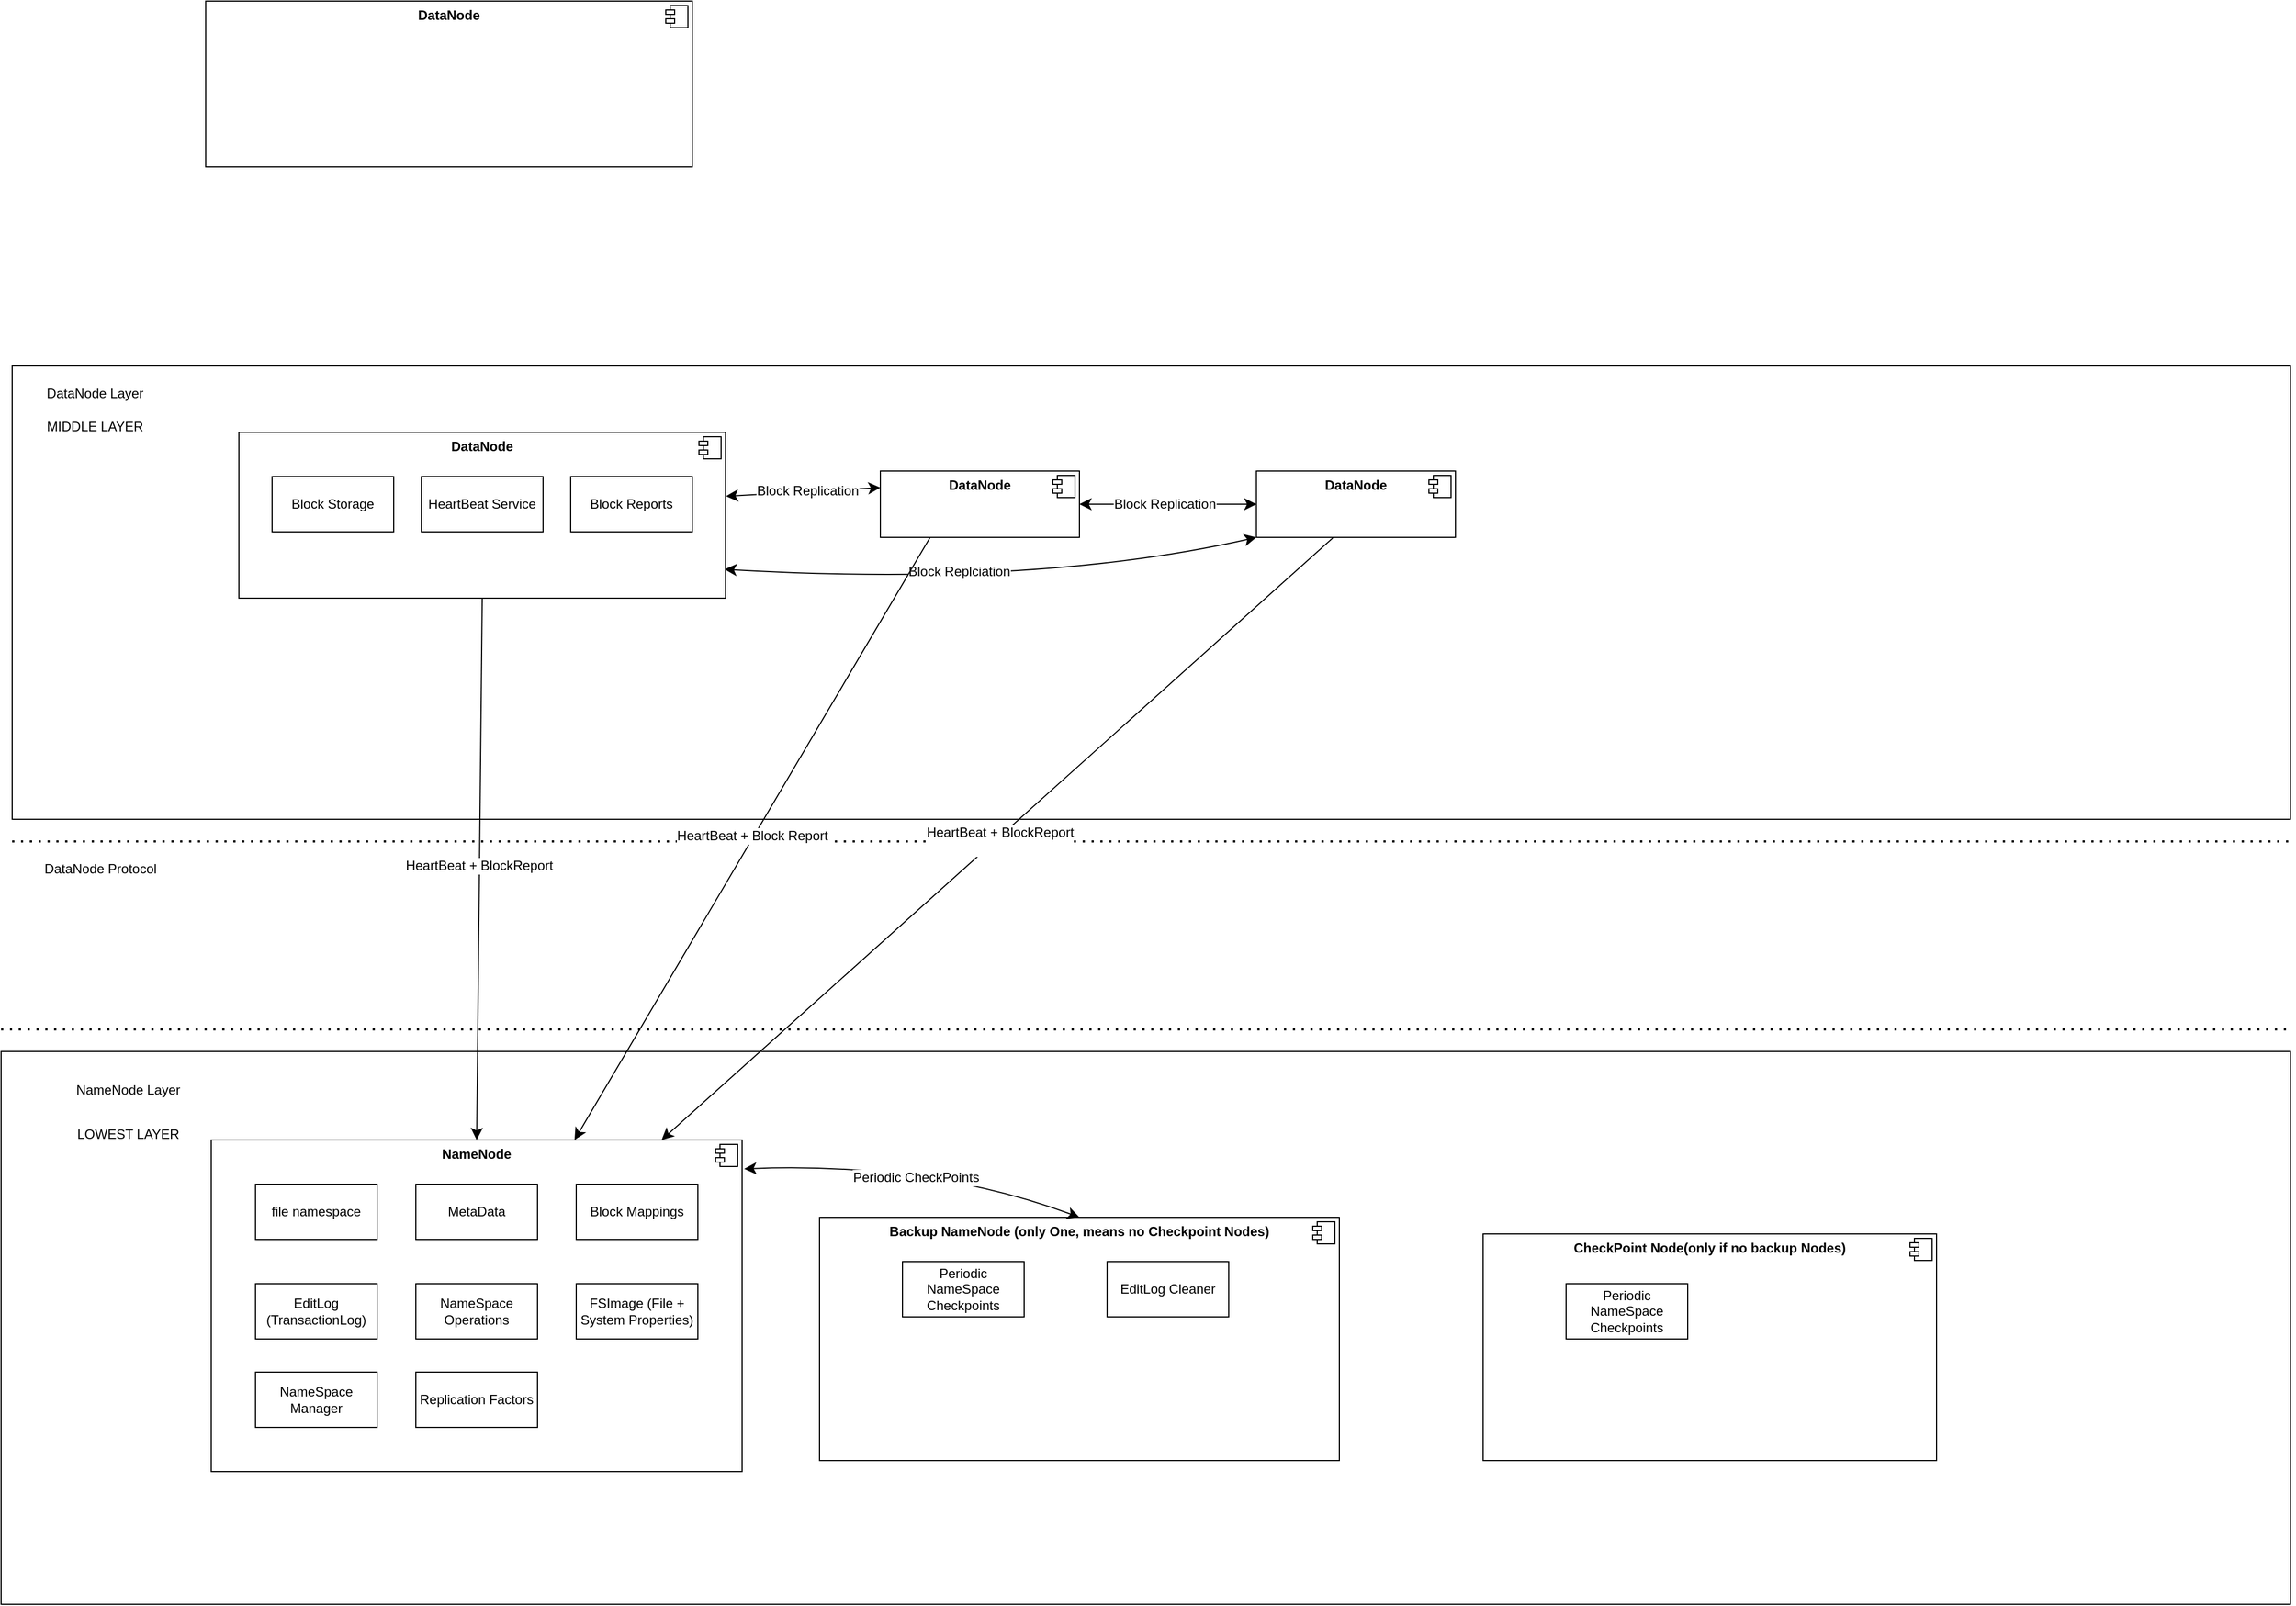 <mxfile version="28.2.5">
  <diagram name="Page-1" id="KrD1nGRz9nBzj0eb4IKm">
    <mxGraphModel dx="3412" dy="2323" grid="1" gridSize="10" guides="1" tooltips="1" connect="1" arrows="1" fold="1" page="1" pageScale="1" pageWidth="850" pageHeight="1100" math="0" shadow="0">
      <root>
        <mxCell id="0" />
        <mxCell id="1" parent="0" />
        <mxCell id="y0q_RYzRmAZZay-ZsxTT-43" value="" style="rounded=0;whiteSpace=wrap;html=1;" parent="1" vertex="1">
          <mxGeometry x="-780" y="-40" width="2060" height="410" as="geometry" />
        </mxCell>
        <mxCell id="y0q_RYzRmAZZay-ZsxTT-31" value="" style="rounded=0;whiteSpace=wrap;html=1;" parent="1" vertex="1">
          <mxGeometry x="-790" y="580" width="2070" height="500" as="geometry" />
        </mxCell>
        <mxCell id="y0q_RYzRmAZZay-ZsxTT-1" value="&lt;p style=&quot;margin:0px;margin-top:6px;text-align:center;&quot;&gt;&lt;b&gt;NameNode&lt;/b&gt;&lt;/p&gt;&lt;p style=&quot;margin:0px;margin-top:6px;text-align:center;&quot;&gt;&lt;b&gt;&lt;br&gt;&lt;/b&gt;&lt;/p&gt;" style="align=left;overflow=fill;html=1;dropTarget=0;whiteSpace=wrap;" parent="1" vertex="1">
          <mxGeometry x="-600" y="660" width="480" height="300" as="geometry" />
        </mxCell>
        <mxCell id="y0q_RYzRmAZZay-ZsxTT-2" value="" style="shape=component;jettyWidth=8;jettyHeight=4;" parent="y0q_RYzRmAZZay-ZsxTT-1" vertex="1">
          <mxGeometry x="1" width="20" height="20" relative="1" as="geometry">
            <mxPoint x="-24" y="4" as="offset" />
          </mxGeometry>
        </mxCell>
        <mxCell id="y0q_RYzRmAZZay-ZsxTT-7" value="file namespace" style="html=1;whiteSpace=wrap;" parent="1" vertex="1">
          <mxGeometry x="-560" y="700" width="110" height="50" as="geometry" />
        </mxCell>
        <mxCell id="y0q_RYzRmAZZay-ZsxTT-9" value="Block Mappings" style="html=1;whiteSpace=wrap;" parent="1" vertex="1">
          <mxGeometry x="-270" y="700" width="110" height="50" as="geometry" />
        </mxCell>
        <mxCell id="y0q_RYzRmAZZay-ZsxTT-16" value="EditLog (TransactionLog)" style="html=1;whiteSpace=wrap;" parent="1" vertex="1">
          <mxGeometry x="-560" y="790" width="110" height="50" as="geometry" />
        </mxCell>
        <mxCell id="y0q_RYzRmAZZay-ZsxTT-17" value="FSImage (File + System Properties)" style="html=1;whiteSpace=wrap;" parent="1" vertex="1">
          <mxGeometry x="-270" y="790" width="110" height="50" as="geometry" />
        </mxCell>
        <mxCell id="y0q_RYzRmAZZay-ZsxTT-18" value="MetaData" style="html=1;whiteSpace=wrap;" parent="1" vertex="1">
          <mxGeometry x="-415" y="700" width="110" height="50" as="geometry" />
        </mxCell>
        <mxCell id="y0q_RYzRmAZZay-ZsxTT-19" value="NameSpace Operations" style="html=1;whiteSpace=wrap;" parent="1" vertex="1">
          <mxGeometry x="-415" y="790" width="110" height="50" as="geometry" />
        </mxCell>
        <mxCell id="y0q_RYzRmAZZay-ZsxTT-20" value="NameSpace Manager" style="html=1;whiteSpace=wrap;" parent="1" vertex="1">
          <mxGeometry x="-560" y="870" width="110" height="50" as="geometry" />
        </mxCell>
        <mxCell id="y0q_RYzRmAZZay-ZsxTT-21" value="Replication Factors" style="html=1;whiteSpace=wrap;" parent="1" vertex="1">
          <mxGeometry x="-415" y="870" width="110" height="50" as="geometry" />
        </mxCell>
        <mxCell id="y0q_RYzRmAZZay-ZsxTT-22" value="&lt;p style=&quot;margin:0px;margin-top:6px;text-align:center;&quot;&gt;&lt;b&gt;Backup NameNode (only One, means no Checkpoint Nodes)&lt;/b&gt;&lt;/p&gt;" style="align=left;overflow=fill;html=1;dropTarget=0;whiteSpace=wrap;" parent="1" vertex="1">
          <mxGeometry x="-50" y="730" width="470" height="220" as="geometry" />
        </mxCell>
        <mxCell id="y0q_RYzRmAZZay-ZsxTT-23" value="" style="shape=component;jettyWidth=8;jettyHeight=4;" parent="y0q_RYzRmAZZay-ZsxTT-22" vertex="1">
          <mxGeometry x="1" width="20" height="20" relative="1" as="geometry">
            <mxPoint x="-24" y="4" as="offset" />
          </mxGeometry>
        </mxCell>
        <mxCell id="y0q_RYzRmAZZay-ZsxTT-24" style="edgeStyle=none;curved=1;rounded=0;orthogonalLoop=1;jettySize=auto;html=1;exitX=1;exitY=1;exitDx=0;exitDy=0;fontSize=12;startSize=8;endSize=8;" parent="1" source="y0q_RYzRmAZZay-ZsxTT-22" target="y0q_RYzRmAZZay-ZsxTT-22" edge="1">
          <mxGeometry relative="1" as="geometry" />
        </mxCell>
        <mxCell id="y0q_RYzRmAZZay-ZsxTT-25" value="Periodic NameSpace Checkpoints" style="html=1;whiteSpace=wrap;" parent="1" vertex="1">
          <mxGeometry x="25" y="770" width="110" height="50" as="geometry" />
        </mxCell>
        <mxCell id="y0q_RYzRmAZZay-ZsxTT-26" value="&lt;p style=&quot;margin:0px;margin-top:6px;text-align:center;&quot;&gt;&lt;b&gt;CheckPoint Node(only if no backup Nodes)&lt;/b&gt;&lt;/p&gt;" style="align=left;overflow=fill;html=1;dropTarget=0;whiteSpace=wrap;" parent="1" vertex="1">
          <mxGeometry x="550" y="745" width="410" height="205" as="geometry" />
        </mxCell>
        <mxCell id="y0q_RYzRmAZZay-ZsxTT-27" value="" style="shape=component;jettyWidth=8;jettyHeight=4;" parent="y0q_RYzRmAZZay-ZsxTT-26" vertex="1">
          <mxGeometry x="1" width="20" height="20" relative="1" as="geometry">
            <mxPoint x="-24" y="4" as="offset" />
          </mxGeometry>
        </mxCell>
        <mxCell id="y0q_RYzRmAZZay-ZsxTT-28" style="edgeStyle=none;curved=1;rounded=0;orthogonalLoop=1;jettySize=auto;html=1;exitX=1;exitY=1;exitDx=0;exitDy=0;fontSize=12;startSize=8;endSize=8;" parent="1" source="y0q_RYzRmAZZay-ZsxTT-26" target="y0q_RYzRmAZZay-ZsxTT-26" edge="1">
          <mxGeometry relative="1" as="geometry" />
        </mxCell>
        <mxCell id="y0q_RYzRmAZZay-ZsxTT-29" value="Periodic NameSpace Checkpoints" style="html=1;whiteSpace=wrap;" parent="1" vertex="1">
          <mxGeometry x="625" y="790" width="110" height="50" as="geometry" />
        </mxCell>
        <mxCell id="y0q_RYzRmAZZay-ZsxTT-30" value="EditLog Cleaner" style="html=1;whiteSpace=wrap;" parent="1" vertex="1">
          <mxGeometry x="210" y="770" width="110" height="50" as="geometry" />
        </mxCell>
        <mxCell id="y0q_RYzRmAZZay-ZsxTT-32" value="NameNode Layer" style="text;html=1;align=center;verticalAlign=middle;whiteSpace=wrap;rounded=0;" parent="1" vertex="1">
          <mxGeometry x="-760" y="600" width="170" height="30" as="geometry" />
        </mxCell>
        <mxCell id="y0q_RYzRmAZZay-ZsxTT-33" value="LOWEST LAYER" style="text;html=1;align=center;verticalAlign=middle;whiteSpace=wrap;rounded=0;" parent="1" vertex="1">
          <mxGeometry x="-760" y="640" width="170" height="30" as="geometry" />
        </mxCell>
        <mxCell id="y0q_RYzRmAZZay-ZsxTT-34" value="&lt;p style=&quot;margin:0px;margin-top:6px;text-align:center;&quot;&gt;&lt;b&gt;DataNode&lt;/b&gt;&lt;/p&gt;" style="align=left;overflow=fill;html=1;dropTarget=0;whiteSpace=wrap;" parent="1" vertex="1">
          <mxGeometry x="-575" y="20" width="440" height="150" as="geometry" />
        </mxCell>
        <mxCell id="y0q_RYzRmAZZay-ZsxTT-35" value="" style="shape=component;jettyWidth=8;jettyHeight=4;" parent="y0q_RYzRmAZZay-ZsxTT-34" vertex="1">
          <mxGeometry x="1" width="20" height="20" relative="1" as="geometry">
            <mxPoint x="-24" y="4" as="offset" />
          </mxGeometry>
        </mxCell>
        <mxCell id="y0q_RYzRmAZZay-ZsxTT-36" value="Block Storage" style="html=1;whiteSpace=wrap;" parent="1" vertex="1">
          <mxGeometry x="-545" y="60" width="110" height="50" as="geometry" />
        </mxCell>
        <mxCell id="y0q_RYzRmAZZay-ZsxTT-37" value="HeartBeat Service" style="html=1;whiteSpace=wrap;" parent="1" vertex="1">
          <mxGeometry x="-410" y="60" width="110" height="50" as="geometry" />
        </mxCell>
        <mxCell id="y0q_RYzRmAZZay-ZsxTT-38" value="Block Reports" style="html=1;whiteSpace=wrap;" parent="1" vertex="1">
          <mxGeometry x="-275" y="60" width="110" height="50" as="geometry" />
        </mxCell>
        <mxCell id="y0q_RYzRmAZZay-ZsxTT-39" value="&lt;p style=&quot;margin:0px;margin-top:6px;text-align:center;&quot;&gt;&lt;b&gt;DataNode&lt;/b&gt;&lt;/p&gt;" style="align=left;overflow=fill;html=1;dropTarget=0;whiteSpace=wrap;" parent="1" vertex="1">
          <mxGeometry x="5" y="55" width="180" height="60" as="geometry" />
        </mxCell>
        <mxCell id="y0q_RYzRmAZZay-ZsxTT-40" value="" style="shape=component;jettyWidth=8;jettyHeight=4;" parent="y0q_RYzRmAZZay-ZsxTT-39" vertex="1">
          <mxGeometry x="1" width="20" height="20" relative="1" as="geometry">
            <mxPoint x="-24" y="4" as="offset" />
          </mxGeometry>
        </mxCell>
        <mxCell id="y0q_RYzRmAZZay-ZsxTT-41" value="&lt;p style=&quot;margin:0px;margin-top:6px;text-align:center;&quot;&gt;&lt;b&gt;DataNode&lt;/b&gt;&lt;/p&gt;" style="align=left;overflow=fill;html=1;dropTarget=0;whiteSpace=wrap;" parent="1" vertex="1">
          <mxGeometry x="345" y="55" width="180" height="60" as="geometry" />
        </mxCell>
        <mxCell id="y0q_RYzRmAZZay-ZsxTT-42" value="" style="shape=component;jettyWidth=8;jettyHeight=4;" parent="y0q_RYzRmAZZay-ZsxTT-41" vertex="1">
          <mxGeometry x="1" width="20" height="20" relative="1" as="geometry">
            <mxPoint x="-24" y="4" as="offset" />
          </mxGeometry>
        </mxCell>
        <mxCell id="y0q_RYzRmAZZay-ZsxTT-44" value="DataNode Layer" style="text;html=1;align=center;verticalAlign=middle;whiteSpace=wrap;rounded=0;" parent="1" vertex="1">
          <mxGeometry x="-765" y="-30" width="120" height="30" as="geometry" />
        </mxCell>
        <mxCell id="y0q_RYzRmAZZay-ZsxTT-45" value="MIDDLE LAYER" style="text;html=1;align=center;verticalAlign=middle;whiteSpace=wrap;rounded=0;" parent="1" vertex="1">
          <mxGeometry x="-765" width="120" height="30" as="geometry" />
        </mxCell>
        <mxCell id="y0q_RYzRmAZZay-ZsxTT-46" value="&lt;p style=&quot;margin:0px;margin-top:6px;text-align:center;&quot;&gt;&lt;b&gt;DataNode&lt;/b&gt;&lt;/p&gt;" style="align=left;overflow=fill;html=1;dropTarget=0;whiteSpace=wrap;" parent="1" vertex="1">
          <mxGeometry x="-605" y="-370" width="440" height="150" as="geometry" />
        </mxCell>
        <mxCell id="y0q_RYzRmAZZay-ZsxTT-47" value="" style="shape=component;jettyWidth=8;jettyHeight=4;" parent="y0q_RYzRmAZZay-ZsxTT-46" vertex="1">
          <mxGeometry x="1" width="20" height="20" relative="1" as="geometry">
            <mxPoint x="-24" y="4" as="offset" />
          </mxGeometry>
        </mxCell>
        <mxCell id="y0q_RYzRmAZZay-ZsxTT-48" value="" style="endArrow=classic;startArrow=classic;html=1;rounded=0;fontSize=12;startSize=8;endSize=8;curved=1;exitX=1.004;exitY=0.087;exitDx=0;exitDy=0;exitPerimeter=0;entryX=0.5;entryY=0;entryDx=0;entryDy=0;" parent="1" source="y0q_RYzRmAZZay-ZsxTT-1" target="y0q_RYzRmAZZay-ZsxTT-22" edge="1">
          <mxGeometry width="50" height="50" relative="1" as="geometry">
            <mxPoint x="430" y="480" as="sourcePoint" />
            <mxPoint x="480" y="430" as="targetPoint" />
            <Array as="points">
              <mxPoint x="50" y="680" />
            </Array>
          </mxGeometry>
        </mxCell>
        <mxCell id="y0q_RYzRmAZZay-ZsxTT-49" value="Periodic CheckPoints" style="edgeLabel;html=1;align=center;verticalAlign=middle;resizable=0;points=[];fontSize=12;" parent="y0q_RYzRmAZZay-ZsxTT-48" vertex="1" connectable="0">
          <mxGeometry x="-0.014" y="-13" relative="1" as="geometry">
            <mxPoint as="offset" />
          </mxGeometry>
        </mxCell>
        <mxCell id="y0q_RYzRmAZZay-ZsxTT-50" value="" style="endArrow=classic;startArrow=classic;html=1;rounded=0;fontSize=12;startSize=8;endSize=8;curved=1;entryX=1.001;entryY=0.385;entryDx=0;entryDy=0;entryPerimeter=0;exitX=0;exitY=0.25;exitDx=0;exitDy=0;" parent="1" source="y0q_RYzRmAZZay-ZsxTT-39" target="y0q_RYzRmAZZay-ZsxTT-34" edge="1">
          <mxGeometry width="50" height="50" relative="1" as="geometry">
            <mxPoint x="255" y="330" as="sourcePoint" />
            <mxPoint x="305" y="280" as="targetPoint" />
          </mxGeometry>
        </mxCell>
        <mxCell id="y0q_RYzRmAZZay-ZsxTT-51" value="Block Replication" style="edgeLabel;html=1;align=center;verticalAlign=middle;resizable=0;points=[];fontSize=12;" parent="y0q_RYzRmAZZay-ZsxTT-50" vertex="1" connectable="0">
          <mxGeometry x="-0.045" y="-1" relative="1" as="geometry">
            <mxPoint as="offset" />
          </mxGeometry>
        </mxCell>
        <mxCell id="y0q_RYzRmAZZay-ZsxTT-52" value="" style="endArrow=classic;startArrow=classic;html=1;rounded=0;fontSize=12;startSize=8;endSize=8;curved=1;entryX=0;entryY=0.5;entryDx=0;entryDy=0;exitX=1;exitY=0.5;exitDx=0;exitDy=0;" parent="1" source="y0q_RYzRmAZZay-ZsxTT-39" target="y0q_RYzRmAZZay-ZsxTT-41" edge="1">
          <mxGeometry width="50" height="50" relative="1" as="geometry">
            <mxPoint x="115" y="180" as="sourcePoint" />
            <mxPoint x="165" y="130" as="targetPoint" />
          </mxGeometry>
        </mxCell>
        <mxCell id="y0q_RYzRmAZZay-ZsxTT-53" value="Block Replication" style="edgeLabel;html=1;align=center;verticalAlign=middle;resizable=0;points=[];fontSize=12;" parent="y0q_RYzRmAZZay-ZsxTT-52" vertex="1" connectable="0">
          <mxGeometry x="-0.044" relative="1" as="geometry">
            <mxPoint as="offset" />
          </mxGeometry>
        </mxCell>
        <mxCell id="y0q_RYzRmAZZay-ZsxTT-54" value="" style="endArrow=classic;startArrow=classic;html=1;rounded=0;fontSize=12;startSize=8;endSize=8;curved=1;exitX=0.998;exitY=0.826;exitDx=0;exitDy=0;exitPerimeter=0;entryX=0;entryY=1;entryDx=0;entryDy=0;" parent="1" source="y0q_RYzRmAZZay-ZsxTT-34" target="y0q_RYzRmAZZay-ZsxTT-41" edge="1">
          <mxGeometry width="50" height="50" relative="1" as="geometry">
            <mxPoint x="115" y="180" as="sourcePoint" />
            <mxPoint x="165" y="130" as="targetPoint" />
            <Array as="points">
              <mxPoint x="145" y="160" />
            </Array>
          </mxGeometry>
        </mxCell>
        <mxCell id="y0q_RYzRmAZZay-ZsxTT-55" value="Block Replciation" style="edgeLabel;html=1;align=center;verticalAlign=middle;resizable=0;points=[];fontSize=12;" parent="y0q_RYzRmAZZay-ZsxTT-54" vertex="1" connectable="0">
          <mxGeometry x="-0.132" y="10" relative="1" as="geometry">
            <mxPoint as="offset" />
          </mxGeometry>
        </mxCell>
        <mxCell id="h_s1Iq67YSlkJ2WF-TGh-1" value="" style="endArrow=none;dashed=1;html=1;dashPattern=1 3;strokeWidth=2;rounded=0;fontSize=12;startSize=8;endSize=8;curved=1;" edge="1" parent="1">
          <mxGeometry width="50" height="50" relative="1" as="geometry">
            <mxPoint x="-780" y="390" as="sourcePoint" />
            <mxPoint x="1280" y="390" as="targetPoint" />
          </mxGeometry>
        </mxCell>
        <mxCell id="h_s1Iq67YSlkJ2WF-TGh-2" value="" style="endArrow=none;dashed=1;html=1;dashPattern=1 3;strokeWidth=2;rounded=0;fontSize=12;startSize=8;endSize=8;curved=1;" edge="1" parent="1">
          <mxGeometry width="50" height="50" relative="1" as="geometry">
            <mxPoint x="-790" y="560" as="sourcePoint" />
            <mxPoint x="1281.538" y="560" as="targetPoint" />
          </mxGeometry>
        </mxCell>
        <mxCell id="h_s1Iq67YSlkJ2WF-TGh-3" value="DataNode Protocol" style="text;html=1;align=center;verticalAlign=middle;whiteSpace=wrap;rounded=0;" vertex="1" parent="1">
          <mxGeometry x="-780" y="400" width="160" height="30" as="geometry" />
        </mxCell>
        <mxCell id="h_s1Iq67YSlkJ2WF-TGh-4" value="" style="endArrow=classic;html=1;rounded=0;fontSize=12;startSize=8;endSize=8;curved=1;exitX=0.5;exitY=1;exitDx=0;exitDy=0;entryX=0.5;entryY=0;entryDx=0;entryDy=0;" edge="1" parent="1" source="y0q_RYzRmAZZay-ZsxTT-34" target="y0q_RYzRmAZZay-ZsxTT-1">
          <mxGeometry width="50" height="50" relative="1" as="geometry">
            <mxPoint x="-310" y="420" as="sourcePoint" />
            <mxPoint x="50" y="400" as="targetPoint" />
          </mxGeometry>
        </mxCell>
        <mxCell id="h_s1Iq67YSlkJ2WF-TGh-9" value="HeartBeat + BlockReport" style="edgeLabel;html=1;align=center;verticalAlign=middle;resizable=0;points=[];fontSize=12;" vertex="1" connectable="0" parent="h_s1Iq67YSlkJ2WF-TGh-4">
          <mxGeometry x="-0.015" y="-1" relative="1" as="geometry">
            <mxPoint as="offset" />
          </mxGeometry>
        </mxCell>
        <mxCell id="h_s1Iq67YSlkJ2WF-TGh-5" value="" style="endArrow=classic;html=1;rounded=0;fontSize=12;startSize=8;endSize=8;curved=1;exitX=0.25;exitY=1;exitDx=0;exitDy=0;" edge="1" parent="1" source="y0q_RYzRmAZZay-ZsxTT-39" target="y0q_RYzRmAZZay-ZsxTT-1">
          <mxGeometry width="50" height="50" relative="1" as="geometry">
            <mxPoint x="-55" y="480" as="sourcePoint" />
            <mxPoint x="-60" y="970" as="targetPoint" />
          </mxGeometry>
        </mxCell>
        <mxCell id="h_s1Iq67YSlkJ2WF-TGh-8" value="HeartBeat + Block Report" style="edgeLabel;html=1;align=center;verticalAlign=middle;resizable=0;points=[];fontSize=12;" vertex="1" connectable="0" parent="h_s1Iq67YSlkJ2WF-TGh-5">
          <mxGeometry x="-0.008" y="-2" relative="1" as="geometry">
            <mxPoint as="offset" />
          </mxGeometry>
        </mxCell>
        <mxCell id="h_s1Iq67YSlkJ2WF-TGh-6" value="" style="endArrow=classic;html=1;rounded=0;fontSize=12;startSize=8;endSize=8;curved=1;exitX=0.384;exitY=1.008;exitDx=0;exitDy=0;exitPerimeter=0;" edge="1" parent="1" source="y0q_RYzRmAZZay-ZsxTT-41" target="y0q_RYzRmAZZay-ZsxTT-1">
          <mxGeometry width="50" height="50" relative="1" as="geometry">
            <mxPoint x="135" y="440" as="sourcePoint" />
            <mxPoint x="130" y="930" as="targetPoint" />
          </mxGeometry>
        </mxCell>
        <mxCell id="h_s1Iq67YSlkJ2WF-TGh-7" value="HeartBeat + BlockReport&lt;div&gt;&lt;br&gt;&lt;/div&gt;" style="edgeLabel;html=1;align=center;verticalAlign=middle;resizable=0;points=[];fontSize=12;" vertex="1" connectable="0" parent="h_s1Iq67YSlkJ2WF-TGh-6">
          <mxGeometry x="-0.001" y="2" relative="1" as="geometry">
            <mxPoint x="1" as="offset" />
          </mxGeometry>
        </mxCell>
      </root>
    </mxGraphModel>
  </diagram>
</mxfile>
